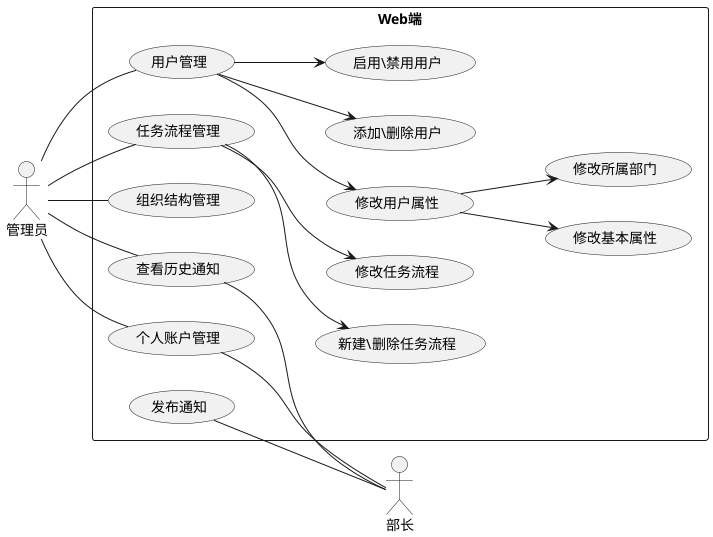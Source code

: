 @startuml
left to right direction
skinparam packageStyle rectangle
actor 管理员 as admin
actor 部长 as minister
rectangle Web端 {
  (admin) -- (用户管理)
  (用户管理) --> (修改用户属性)
  (用户管理) --> (添加\删除用户)
  (用户管理) --> (启用\禁用用户)
  (修改用户属性) --> (修改基本属性)
  (修改用户属性) --> (修改所属部门)
  (admin) -- (任务流程管理)
  (任务流程管理) --> (新建\删除任务流程)
  (任务流程管理) --> (修改任务流程)
  (admin) -- (组织结构管理)
  (admin) -- (查看历史通知)
  (admin) -- (个人账户管理)
  (发布通知) -- (minister)
  (查看历史通知) -- (minister)
  (个人账户管理) -- (minister)
}
@enduml